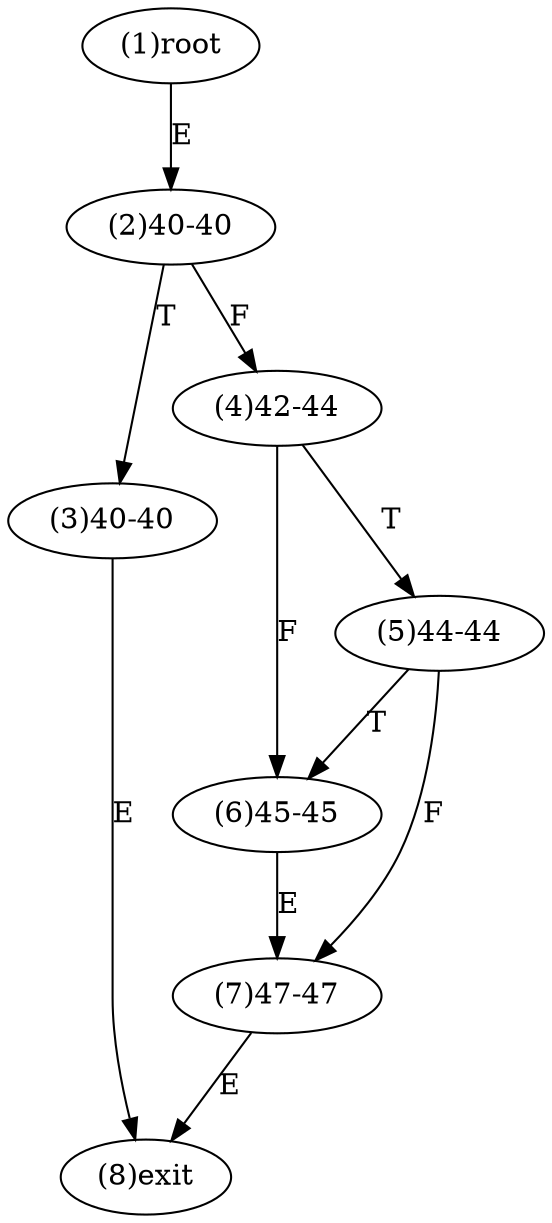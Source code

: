 digraph "" { 
1[ label="(1)root"];
2[ label="(2)40-40"];
3[ label="(3)40-40"];
4[ label="(4)42-44"];
5[ label="(5)44-44"];
6[ label="(6)45-45"];
7[ label="(7)47-47"];
8[ label="(8)exit"];
1->2[ label="E"];
2->4[ label="F"];
2->3[ label="T"];
3->8[ label="E"];
4->6[ label="F"];
4->5[ label="T"];
5->7[ label="F"];
5->6[ label="T"];
6->7[ label="E"];
7->8[ label="E"];
}